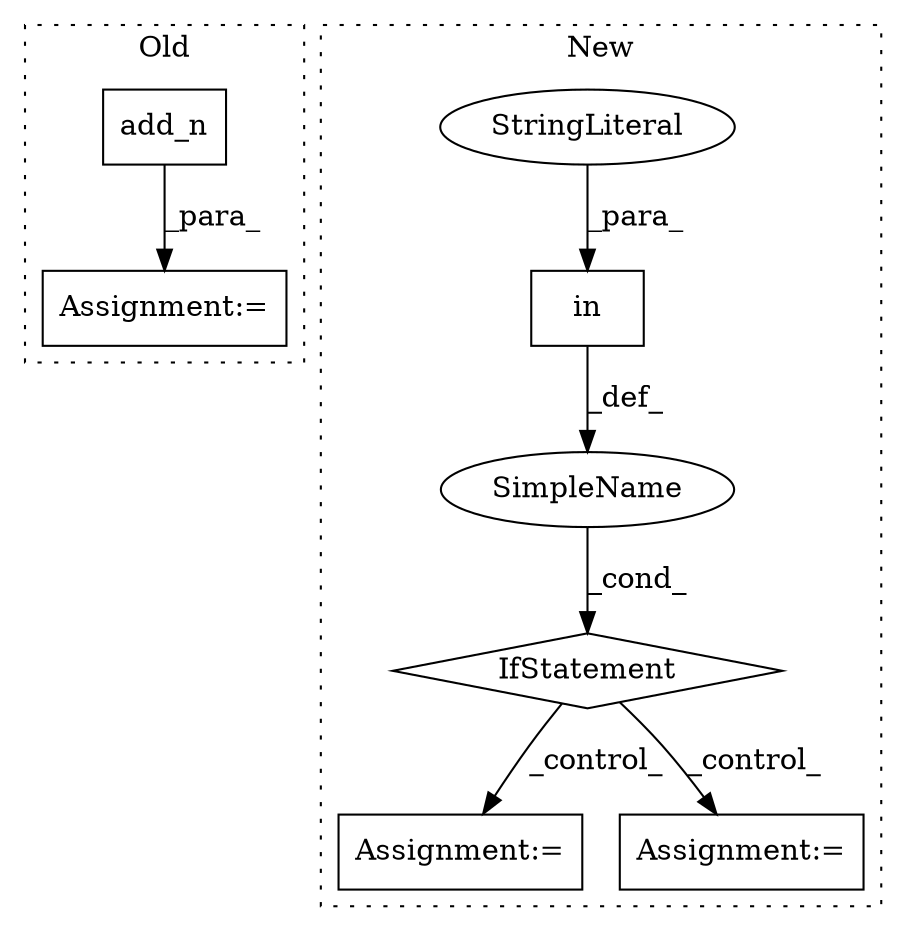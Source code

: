 digraph G {
subgraph cluster0 {
1 [label="add_n" a="32" s="3862,4111" l="19,-5" shape="box"];
8 [label="Assignment:=" a="7" s="3850" l="1" shape="box"];
label = "Old";
style="dotted";
}
subgraph cluster1 {
2 [label="in" a="105" s="3897" l="24" shape="box"];
3 [label="IfStatement" a="25" s="3885,3921" l="12,2" shape="diamond"];
4 [label="SimpleName" a="42" s="" l="" shape="ellipse"];
5 [label="Assignment:=" a="7" s="3957" l="2" shape="box"];
6 [label="StringLiteral" a="45" s="3897" l="14" shape="ellipse"];
7 [label="Assignment:=" a="7" s="4030" l="1" shape="box"];
label = "New";
style="dotted";
}
1 -> 8 [label="_para_"];
2 -> 4 [label="_def_"];
3 -> 5 [label="_control_"];
3 -> 7 [label="_control_"];
4 -> 3 [label="_cond_"];
6 -> 2 [label="_para_"];
}